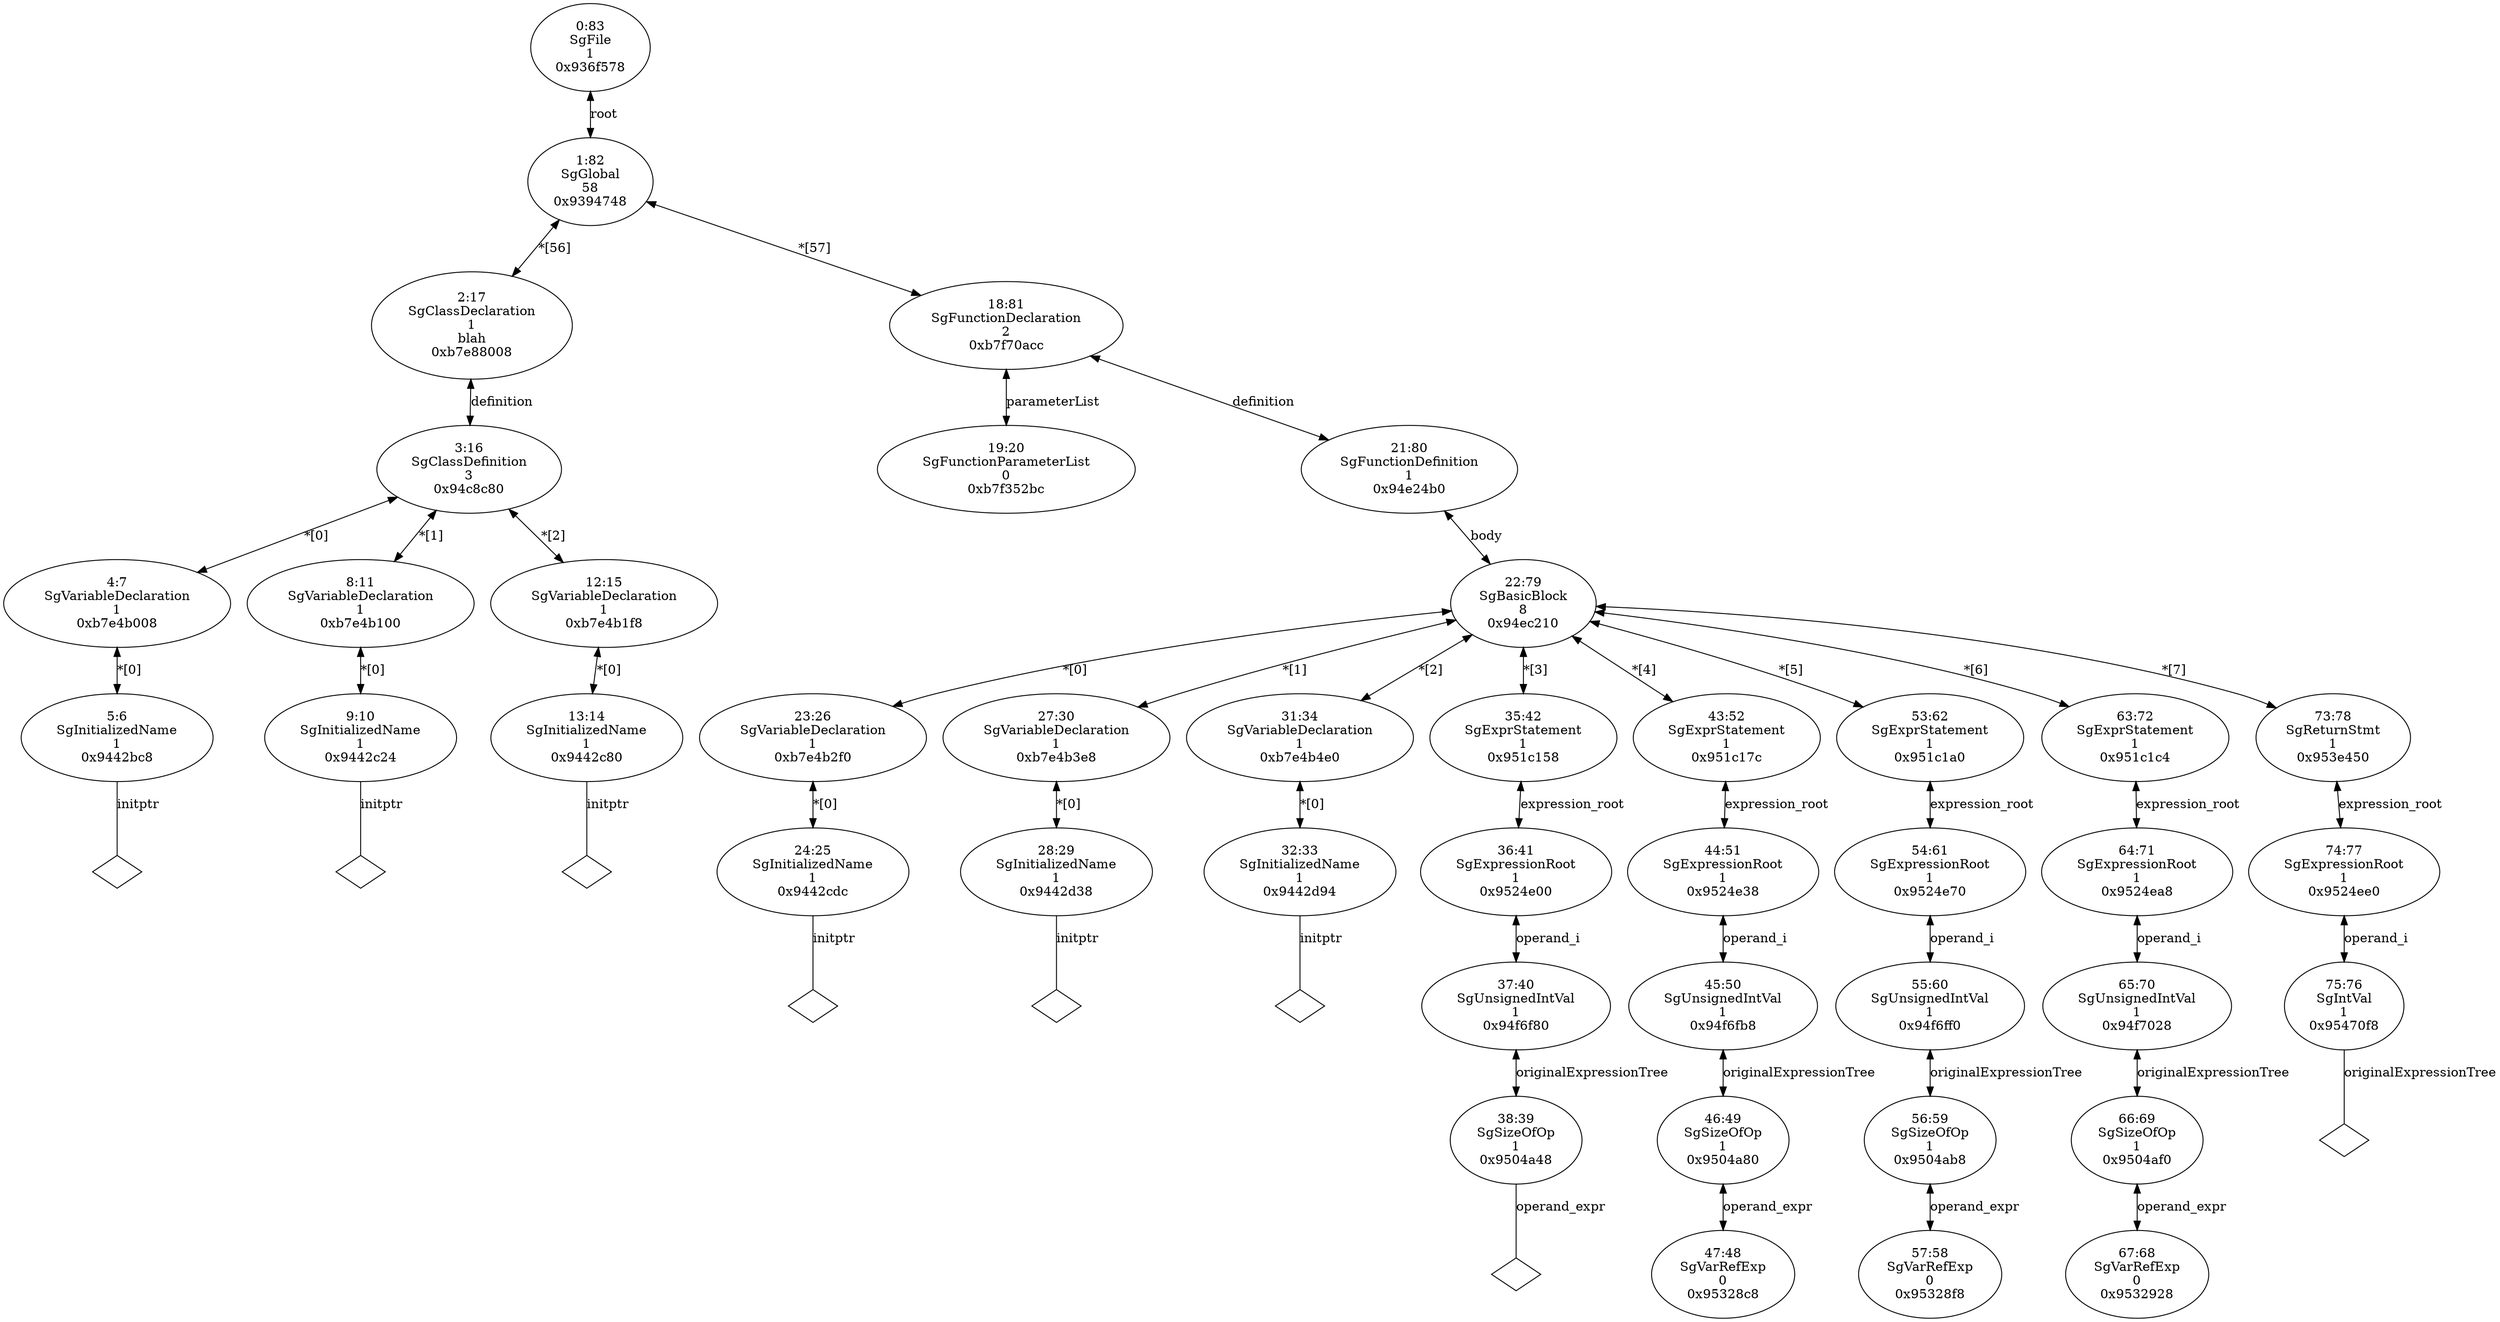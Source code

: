 digraph "G./sizeOf.C.dot" {
"0x9442bc8"[label="5:6\nSgInitializedName\n1\n0x9442bc8\n" ];
"0x9442bc8" -> "0x9442bc8__initptr__null"[label="initptr" dir=none ];
"0x9442bc8__initptr__null"[label="" shape=diamond ];
"0xb7e4b008"[label="4:7\nSgVariableDeclaration\n1\n0xb7e4b008\n" ];
"0xb7e4b008" -> "0x9442bc8"[label="*[0]" dir=both ];
"0x9442c24"[label="9:10\nSgInitializedName\n1\n0x9442c24\n" ];
"0x9442c24" -> "0x9442c24__initptr__null"[label="initptr" dir=none ];
"0x9442c24__initptr__null"[label="" shape=diamond ];
"0xb7e4b100"[label="8:11\nSgVariableDeclaration\n1\n0xb7e4b100\n" ];
"0xb7e4b100" -> "0x9442c24"[label="*[0]" dir=both ];
"0x9442c80"[label="13:14\nSgInitializedName\n1\n0x9442c80\n" ];
"0x9442c80" -> "0x9442c80__initptr__null"[label="initptr" dir=none ];
"0x9442c80__initptr__null"[label="" shape=diamond ];
"0xb7e4b1f8"[label="12:15\nSgVariableDeclaration\n1\n0xb7e4b1f8\n" ];
"0xb7e4b1f8" -> "0x9442c80"[label="*[0]" dir=both ];
"0x94c8c80"[label="3:16\nSgClassDefinition\n3\n0x94c8c80\n" ];
"0x94c8c80" -> "0xb7e4b008"[label="*[0]" dir=both ];
"0x94c8c80" -> "0xb7e4b100"[label="*[1]" dir=both ];
"0x94c8c80" -> "0xb7e4b1f8"[label="*[2]" dir=both ];
"0xb7e88008"[label="2:17\nSgClassDeclaration\n1\nblah\n0xb7e88008\n" ];
"0xb7e88008" -> "0x94c8c80"[label="definition" dir=both ];
"0xb7f352bc"[label="19:20\nSgFunctionParameterList\n0\n0xb7f352bc\n" ];
"0x9442cdc"[label="24:25\nSgInitializedName\n1\n0x9442cdc\n" ];
"0x9442cdc" -> "0x9442cdc__initptr__null"[label="initptr" dir=none ];
"0x9442cdc__initptr__null"[label="" shape=diamond ];
"0xb7e4b2f0"[label="23:26\nSgVariableDeclaration\n1\n0xb7e4b2f0\n" ];
"0xb7e4b2f0" -> "0x9442cdc"[label="*[0]" dir=both ];
"0x9442d38"[label="28:29\nSgInitializedName\n1\n0x9442d38\n" ];
"0x9442d38" -> "0x9442d38__initptr__null"[label="initptr" dir=none ];
"0x9442d38__initptr__null"[label="" shape=diamond ];
"0xb7e4b3e8"[label="27:30\nSgVariableDeclaration\n1\n0xb7e4b3e8\n" ];
"0xb7e4b3e8" -> "0x9442d38"[label="*[0]" dir=both ];
"0x9442d94"[label="32:33\nSgInitializedName\n1\n0x9442d94\n" ];
"0x9442d94" -> "0x9442d94__initptr__null"[label="initptr" dir=none ];
"0x9442d94__initptr__null"[label="" shape=diamond ];
"0xb7e4b4e0"[label="31:34\nSgVariableDeclaration\n1\n0xb7e4b4e0\n" ];
"0xb7e4b4e0" -> "0x9442d94"[label="*[0]" dir=both ];
"0x9504a48"[label="38:39\nSgSizeOfOp\n1\n0x9504a48\n" ];
"0x9504a48" -> "0x9504a48__operand_expr__null"[label="operand_expr" dir=none ];
"0x9504a48__operand_expr__null"[label="" shape=diamond ];
"0x94f6f80"[label="37:40\nSgUnsignedIntVal\n1\n0x94f6f80\n" ];
"0x94f6f80" -> "0x9504a48"[label="originalExpressionTree" dir=both ];
"0x9524e00"[label="36:41\nSgExpressionRoot\n1\n0x9524e00\n" ];
"0x9524e00" -> "0x94f6f80"[label="operand_i" dir=both ];
"0x951c158"[label="35:42\nSgExprStatement\n1\n0x951c158\n" ];
"0x951c158" -> "0x9524e00"[label="expression_root" dir=both ];
"0x95328c8"[label="47:48\nSgVarRefExp\n0\n0x95328c8\n" ];
"0x9504a80"[label="46:49\nSgSizeOfOp\n1\n0x9504a80\n" ];
"0x9504a80" -> "0x95328c8"[label="operand_expr" dir=both ];
"0x94f6fb8"[label="45:50\nSgUnsignedIntVal\n1\n0x94f6fb8\n" ];
"0x94f6fb8" -> "0x9504a80"[label="originalExpressionTree" dir=both ];
"0x9524e38"[label="44:51\nSgExpressionRoot\n1\n0x9524e38\n" ];
"0x9524e38" -> "0x94f6fb8"[label="operand_i" dir=both ];
"0x951c17c"[label="43:52\nSgExprStatement\n1\n0x951c17c\n" ];
"0x951c17c" -> "0x9524e38"[label="expression_root" dir=both ];
"0x95328f8"[label="57:58\nSgVarRefExp\n0\n0x95328f8\n" ];
"0x9504ab8"[label="56:59\nSgSizeOfOp\n1\n0x9504ab8\n" ];
"0x9504ab8" -> "0x95328f8"[label="operand_expr" dir=both ];
"0x94f6ff0"[label="55:60\nSgUnsignedIntVal\n1\n0x94f6ff0\n" ];
"0x94f6ff0" -> "0x9504ab8"[label="originalExpressionTree" dir=both ];
"0x9524e70"[label="54:61\nSgExpressionRoot\n1\n0x9524e70\n" ];
"0x9524e70" -> "0x94f6ff0"[label="operand_i" dir=both ];
"0x951c1a0"[label="53:62\nSgExprStatement\n1\n0x951c1a0\n" ];
"0x951c1a0" -> "0x9524e70"[label="expression_root" dir=both ];
"0x9532928"[label="67:68\nSgVarRefExp\n0\n0x9532928\n" ];
"0x9504af0"[label="66:69\nSgSizeOfOp\n1\n0x9504af0\n" ];
"0x9504af0" -> "0x9532928"[label="operand_expr" dir=both ];
"0x94f7028"[label="65:70\nSgUnsignedIntVal\n1\n0x94f7028\n" ];
"0x94f7028" -> "0x9504af0"[label="originalExpressionTree" dir=both ];
"0x9524ea8"[label="64:71\nSgExpressionRoot\n1\n0x9524ea8\n" ];
"0x9524ea8" -> "0x94f7028"[label="operand_i" dir=both ];
"0x951c1c4"[label="63:72\nSgExprStatement\n1\n0x951c1c4\n" ];
"0x951c1c4" -> "0x9524ea8"[label="expression_root" dir=both ];
"0x95470f8"[label="75:76\nSgIntVal\n1\n0x95470f8\n" ];
"0x95470f8" -> "0x95470f8__originalExpressionTree__null"[label="originalExpressionTree" dir=none ];
"0x95470f8__originalExpressionTree__null"[label="" shape=diamond ];
"0x9524ee0"[label="74:77\nSgExpressionRoot\n1\n0x9524ee0\n" ];
"0x9524ee0" -> "0x95470f8"[label="operand_i" dir=both ];
"0x953e450"[label="73:78\nSgReturnStmt\n1\n0x953e450\n" ];
"0x953e450" -> "0x9524ee0"[label="expression_root" dir=both ];
"0x94ec210"[label="22:79\nSgBasicBlock\n8\n0x94ec210\n" ];
"0x94ec210" -> "0xb7e4b2f0"[label="*[0]" dir=both ];
"0x94ec210" -> "0xb7e4b3e8"[label="*[1]" dir=both ];
"0x94ec210" -> "0xb7e4b4e0"[label="*[2]" dir=both ];
"0x94ec210" -> "0x951c158"[label="*[3]" dir=both ];
"0x94ec210" -> "0x951c17c"[label="*[4]" dir=both ];
"0x94ec210" -> "0x951c1a0"[label="*[5]" dir=both ];
"0x94ec210" -> "0x951c1c4"[label="*[6]" dir=both ];
"0x94ec210" -> "0x953e450"[label="*[7]" dir=both ];
"0x94e24b0"[label="21:80\nSgFunctionDefinition\n1\n0x94e24b0\n" ];
"0x94e24b0" -> "0x94ec210"[label="body" dir=both ];
"0xb7f70acc"[label="18:81\nSgFunctionDeclaration\n2\n0xb7f70acc\n" ];
"0xb7f70acc" -> "0xb7f352bc"[label="parameterList" dir=both ];
"0xb7f70acc" -> "0x94e24b0"[label="definition" dir=both ];
"0x9394748"[label="1:82\nSgGlobal\n58\n0x9394748\n" ];
"0x9394748" -> "0xb7e88008"[label="*[56]" dir=both ];
"0x9394748" -> "0xb7f70acc"[label="*[57]" dir=both ];
"0x936f578"[label="0:83\nSgFile\n1\n0x936f578\n" ];
"0x936f578" -> "0x9394748"[label="root" dir=both ];
}
